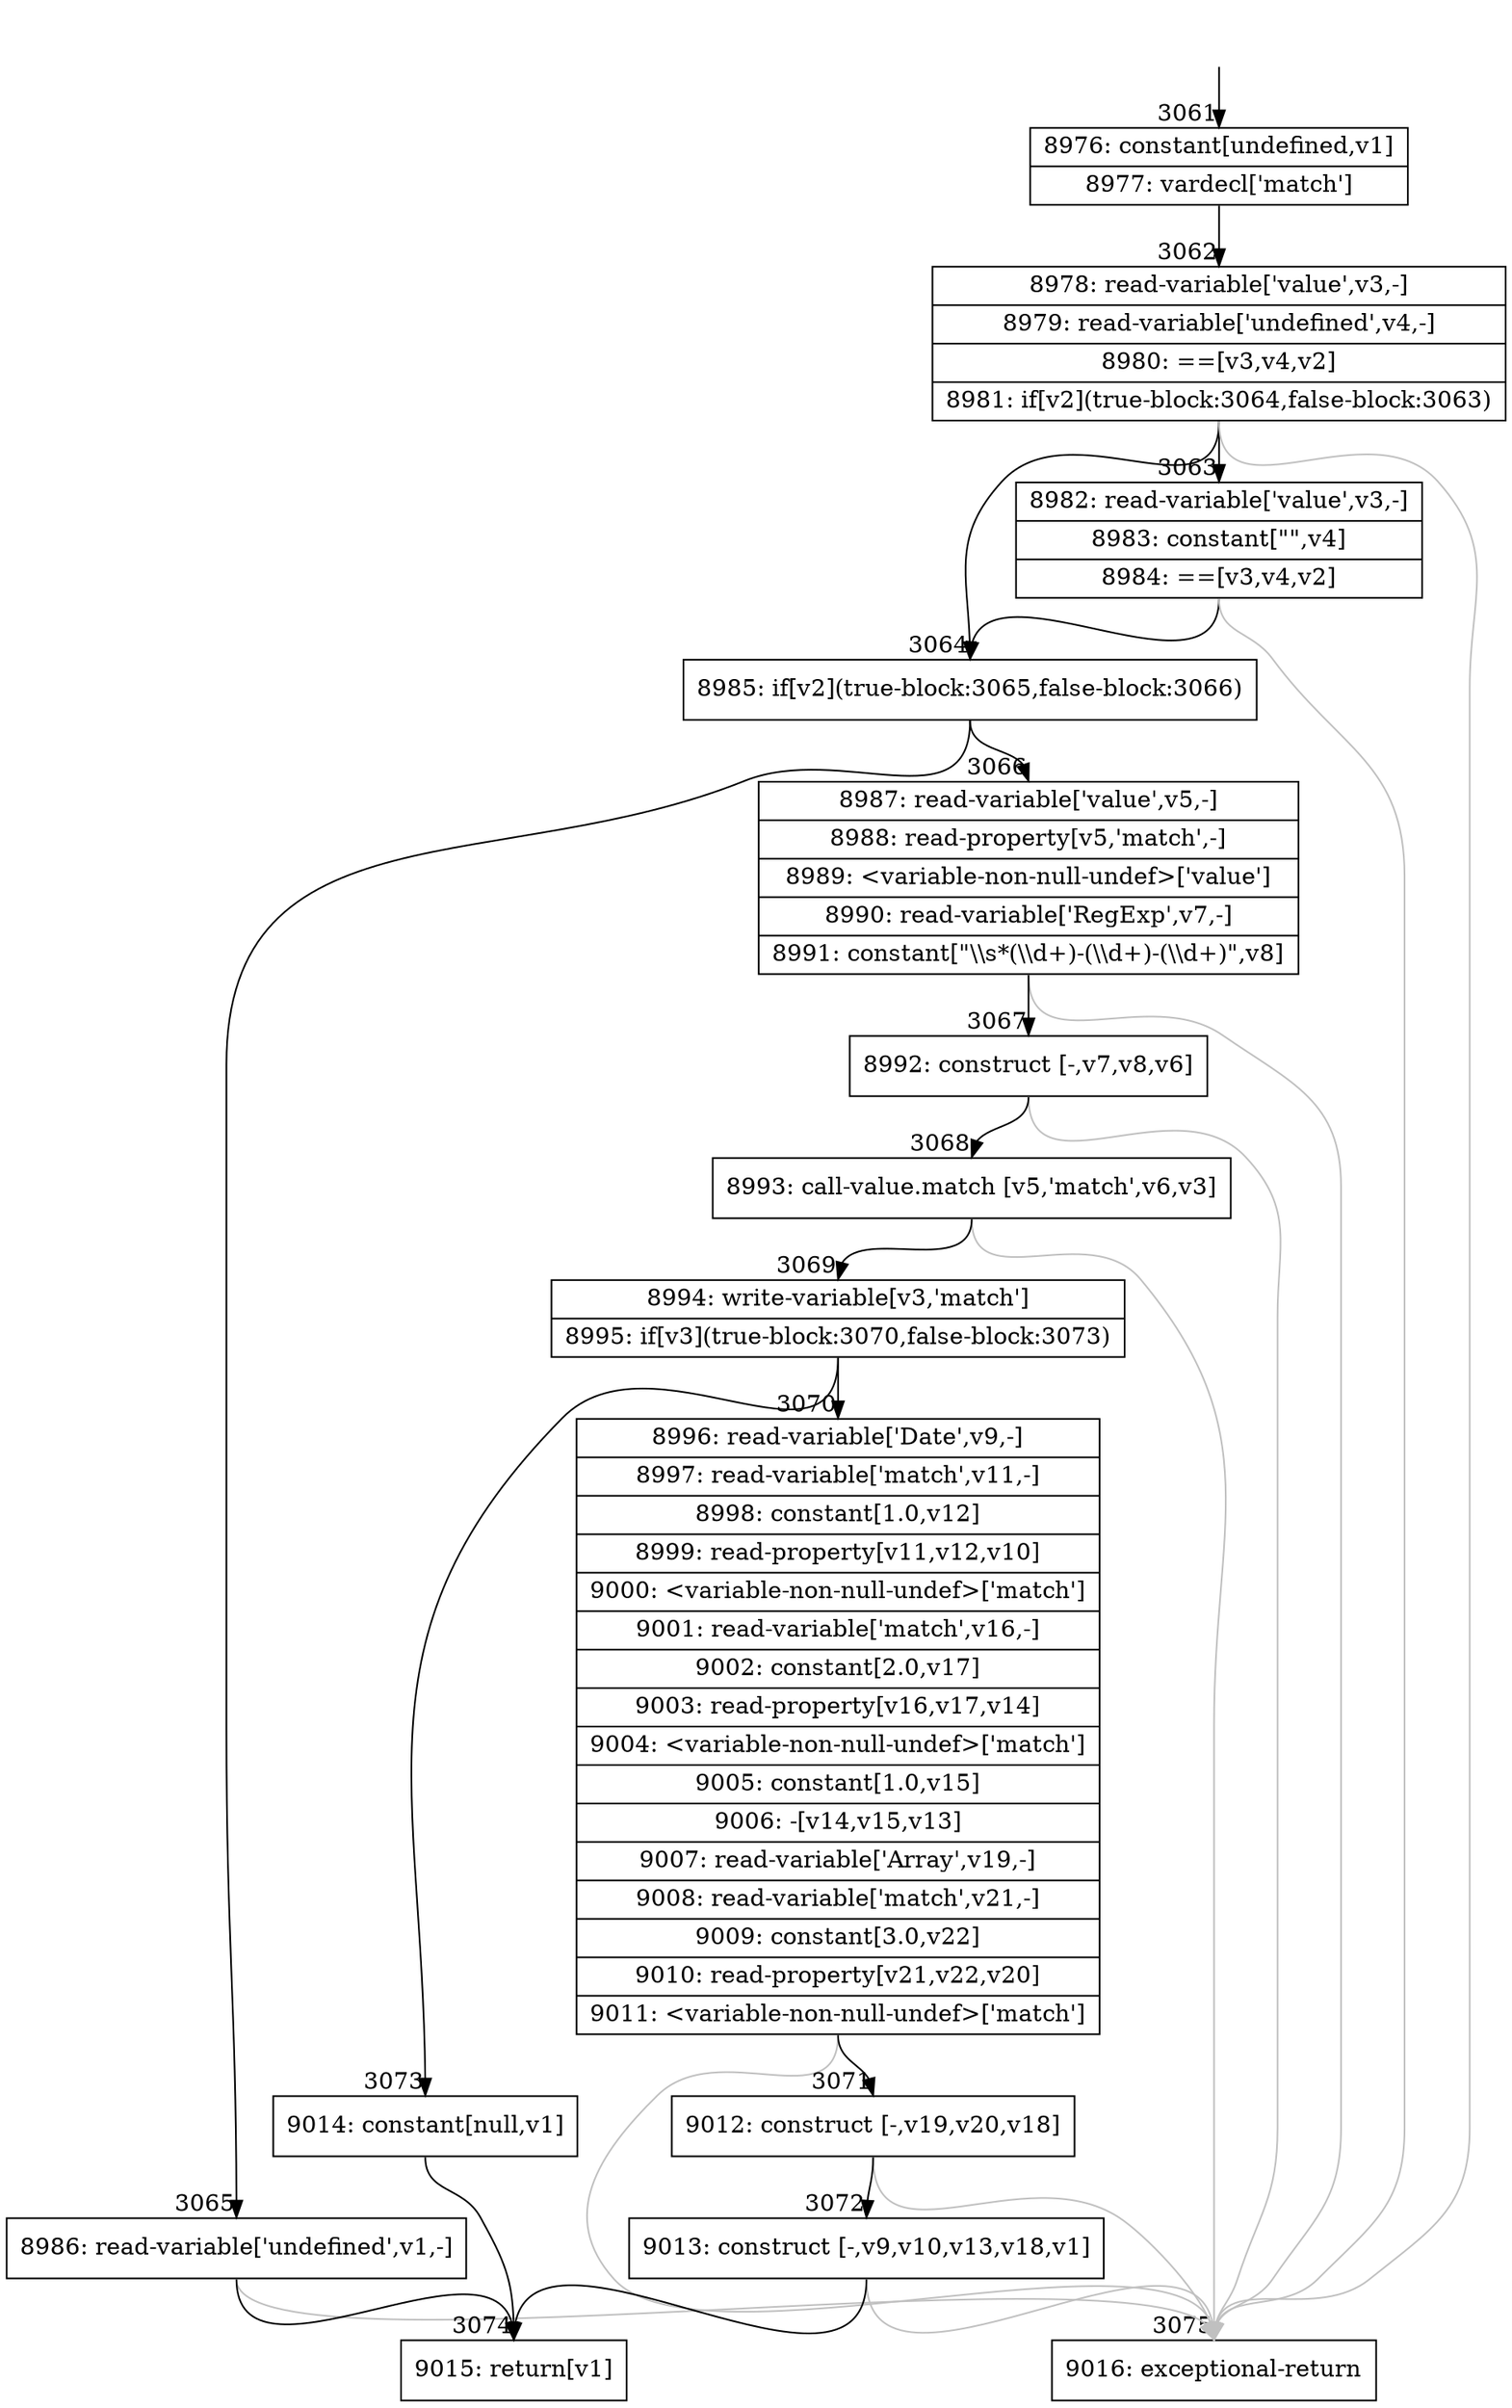 digraph {
rankdir="TD"
BB_entry334[shape=none,label=""];
BB_entry334 -> BB3061 [tailport=s, headport=n, headlabel="    3061"]
BB3061 [shape=record label="{8976: constant[undefined,v1]|8977: vardecl['match']}" ] 
BB3061 -> BB3062 [tailport=s, headport=n, headlabel="      3062"]
BB3062 [shape=record label="{8978: read-variable['value',v3,-]|8979: read-variable['undefined',v4,-]|8980: ==[v3,v4,v2]|8981: if[v2](true-block:3064,false-block:3063)}" ] 
BB3062 -> BB3064 [tailport=s, headport=n, headlabel="      3064"]
BB3062 -> BB3063 [tailport=s, headport=n, headlabel="      3063"]
BB3062 -> BB3075 [tailport=s, headport=n, color=gray, headlabel="      3075"]
BB3063 [shape=record label="{8982: read-variable['value',v3,-]|8983: constant[\"\",v4]|8984: ==[v3,v4,v2]}" ] 
BB3063 -> BB3064 [tailport=s, headport=n]
BB3063 -> BB3075 [tailport=s, headport=n, color=gray]
BB3064 [shape=record label="{8985: if[v2](true-block:3065,false-block:3066)}" ] 
BB3064 -> BB3065 [tailport=s, headport=n, headlabel="      3065"]
BB3064 -> BB3066 [tailport=s, headport=n, headlabel="      3066"]
BB3065 [shape=record label="{8986: read-variable['undefined',v1,-]}" ] 
BB3065 -> BB3074 [tailport=s, headport=n, headlabel="      3074"]
BB3065 -> BB3075 [tailport=s, headport=n, color=gray]
BB3066 [shape=record label="{8987: read-variable['value',v5,-]|8988: read-property[v5,'match',-]|8989: \<variable-non-null-undef\>['value']|8990: read-variable['RegExp',v7,-]|8991: constant[\"\\\\s*(\\\\d+)-(\\\\d+)-(\\\\d+)\",v8]}" ] 
BB3066 -> BB3067 [tailport=s, headport=n, headlabel="      3067"]
BB3066 -> BB3075 [tailport=s, headport=n, color=gray]
BB3067 [shape=record label="{8992: construct [-,v7,v8,v6]}" ] 
BB3067 -> BB3068 [tailport=s, headport=n, headlabel="      3068"]
BB3067 -> BB3075 [tailport=s, headport=n, color=gray]
BB3068 [shape=record label="{8993: call-value.match [v5,'match',v6,v3]}" ] 
BB3068 -> BB3069 [tailport=s, headport=n, headlabel="      3069"]
BB3068 -> BB3075 [tailport=s, headport=n, color=gray]
BB3069 [shape=record label="{8994: write-variable[v3,'match']|8995: if[v3](true-block:3070,false-block:3073)}" ] 
BB3069 -> BB3070 [tailport=s, headport=n, headlabel="      3070"]
BB3069 -> BB3073 [tailport=s, headport=n, headlabel="      3073"]
BB3070 [shape=record label="{8996: read-variable['Date',v9,-]|8997: read-variable['match',v11,-]|8998: constant[1.0,v12]|8999: read-property[v11,v12,v10]|9000: \<variable-non-null-undef\>['match']|9001: read-variable['match',v16,-]|9002: constant[2.0,v17]|9003: read-property[v16,v17,v14]|9004: \<variable-non-null-undef\>['match']|9005: constant[1.0,v15]|9006: -[v14,v15,v13]|9007: read-variable['Array',v19,-]|9008: read-variable['match',v21,-]|9009: constant[3.0,v22]|9010: read-property[v21,v22,v20]|9011: \<variable-non-null-undef\>['match']}" ] 
BB3070 -> BB3071 [tailport=s, headport=n, headlabel="      3071"]
BB3070 -> BB3075 [tailport=s, headport=n, color=gray]
BB3071 [shape=record label="{9012: construct [-,v19,v20,v18]}" ] 
BB3071 -> BB3072 [tailport=s, headport=n, headlabel="      3072"]
BB3071 -> BB3075 [tailport=s, headport=n, color=gray]
BB3072 [shape=record label="{9013: construct [-,v9,v10,v13,v18,v1]}" ] 
BB3072 -> BB3074 [tailport=s, headport=n]
BB3072 -> BB3075 [tailport=s, headport=n, color=gray]
BB3073 [shape=record label="{9014: constant[null,v1]}" ] 
BB3073 -> BB3074 [tailport=s, headport=n]
BB3074 [shape=record label="{9015: return[v1]}" ] 
BB3075 [shape=record label="{9016: exceptional-return}" ] 
//#$~ 3544
}

